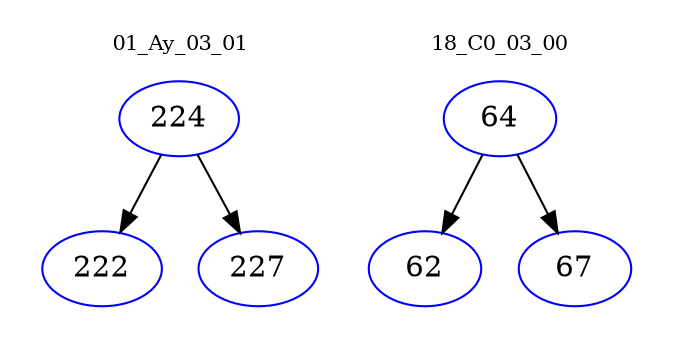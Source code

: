 digraph{
subgraph cluster_0 {
color = white
label = "01_Ay_03_01";
fontsize=10;
T0_224 [label="224", color="blue"]
T0_224 -> T0_222 [color="black"]
T0_222 [label="222", color="blue"]
T0_224 -> T0_227 [color="black"]
T0_227 [label="227", color="blue"]
}
subgraph cluster_1 {
color = white
label = "18_C0_03_00";
fontsize=10;
T1_64 [label="64", color="blue"]
T1_64 -> T1_62 [color="black"]
T1_62 [label="62", color="blue"]
T1_64 -> T1_67 [color="black"]
T1_67 [label="67", color="blue"]
}
}
